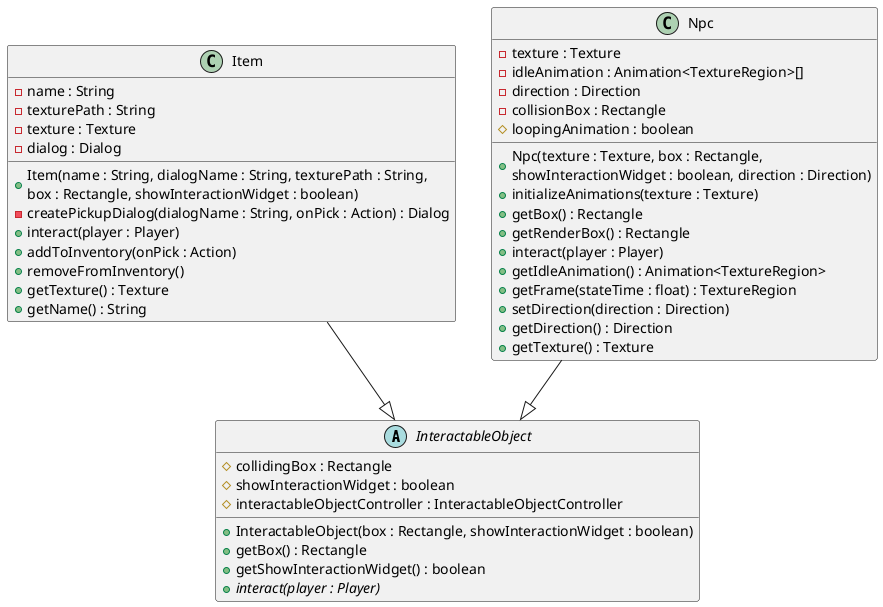 @startuml

abstract class InteractableObject {
    {field} #collidingBox : Rectangle
    {field} #showInteractionWidget : boolean
    {field} #interactableObjectController : InteractableObjectController

    {method} +InteractableObject(box : Rectangle, showInteractionWidget : boolean)
    {method} +getBox() : Rectangle
    {method} +getShowInteractionWidget() : boolean
    {method} {abstract} +interact(player : Player)
}

class Item {
    {field} -name : String
    {field} -texturePath : String
    {field} -texture : Texture
    {field} -dialog : Dialog

    {method} +Item(name : String, dialogName : String, texturePath : String, \nbox : Rectangle, showInteractionWidget : boolean)
    {method} -createPickupDialog(dialogName : String, onPick : Action) : Dialog
    {method} +interact(player : Player)
    {method} +addToInventory(onPick : Action)
    {method} +removeFromInventory()
    {method} +getTexture() : Texture
    {method} +getName() : String
}

class Npc {
    {field} -texture : Texture
    {field} -idleAnimation : Animation<TextureRegion>[]
    {field} -direction : Direction
    {field} -collisionBox : Rectangle
    {field} #loopingAnimation : boolean

    {method} +Npc(texture : Texture, box : Rectangle, \nshowInteractionWidget : boolean, direction : Direction)
    {method} +initializeAnimations(texture : Texture)
    {method} +getBox() : Rectangle
    {method} +getRenderBox() : Rectangle
    {method} +interact(player : Player)
    {method} +getIdleAnimation() : Animation<TextureRegion>
    {method} +getFrame(stateTime : float) : TextureRegion
    {method} +setDirection(direction : Direction)
    {method} +getDirection() : Direction
    {method} +getTexture() : Texture
}

Item --|> InteractableObject
Npc --|> InteractableObject

@enduml
